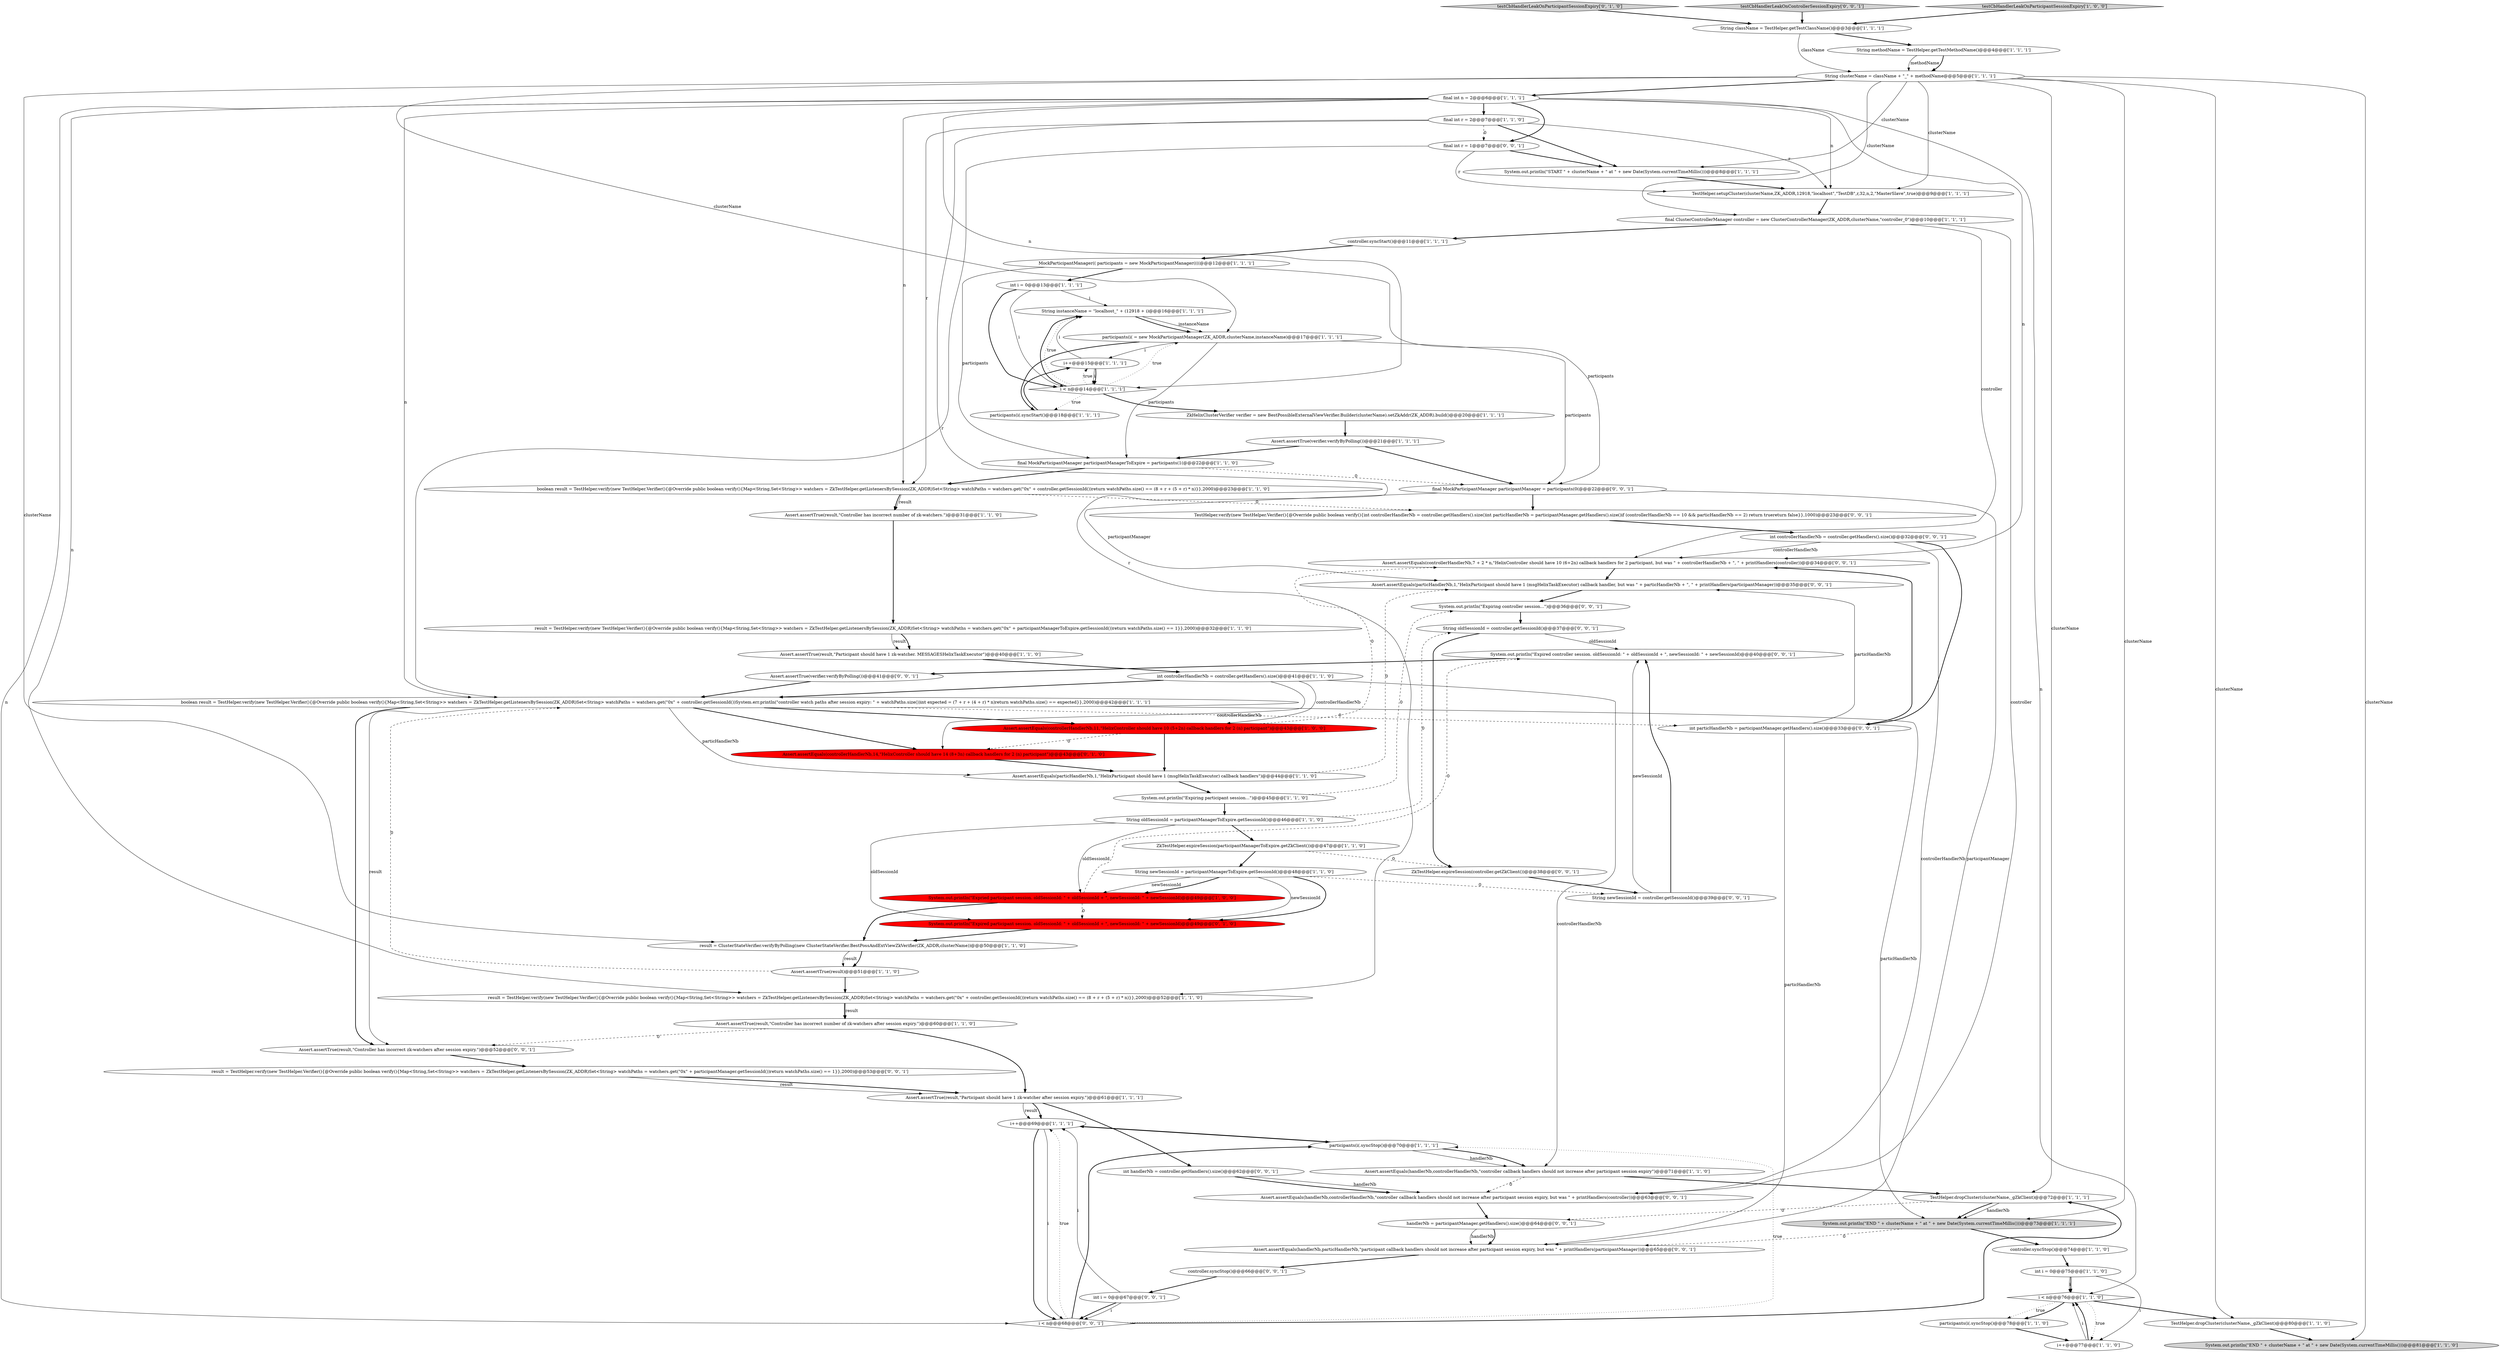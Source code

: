 digraph {
24 [style = filled, label = "final int n = 2@@@6@@@['1', '1', '1']", fillcolor = white, shape = ellipse image = "AAA0AAABBB1BBB"];
71 [style = filled, label = "System.out.println(\"Expired controller session. oldSessionId: \" + oldSessionId + \", newSessionId: \" + newSessionId)@@@40@@@['0', '0', '1']", fillcolor = white, shape = ellipse image = "AAA0AAABBB3BBB"];
5 [style = filled, label = "i++@@@69@@@['1', '1', '1']", fillcolor = white, shape = ellipse image = "AAA0AAABBB1BBB"];
30 [style = filled, label = "result = ClusterStateVerifier.verifyByPolling(new ClusterStateVerifier.BestPossAndExtViewZkVerifier(ZK_ADDR,clusterName))@@@50@@@['1', '1', '0']", fillcolor = white, shape = ellipse image = "AAA0AAABBB1BBB"];
7 [style = filled, label = "TestHelper.setupCluster(clusterName,ZK_ADDR,12918,\"localhost\",\"TestDB\",r,32,n,2,\"MasterSlave\",true)@@@9@@@['1', '1', '1']", fillcolor = white, shape = ellipse image = "AAA0AAABBB1BBB"];
32 [style = filled, label = "System.out.println(\"END \" + clusterName + \" at \" + new Date(System.currentTimeMillis()))@@@81@@@['1', '1', '0']", fillcolor = lightgray, shape = ellipse image = "AAA0AAABBB1BBB"];
52 [style = filled, label = "testCbHandlerLeakOnParticipantSessionExpiry['0', '1', '0']", fillcolor = lightgray, shape = diamond image = "AAA0AAABBB2BBB"];
49 [style = filled, label = "boolean result = TestHelper.verify(new TestHelper.Verifier(){@Override public boolean verify(){Map<String,Set<String>> watchers = ZkTestHelper.getListenersBySession(ZK_ADDR)Set<String> watchPaths = watchers.get(\"0x\" + controller.getSessionId())System.err.println(\"controller watch paths after session expiry: \" + watchPaths.size())int expected = (7 + r + (4 + r) * n)return watchPaths.size() == expected}},2000)@@@42@@@['1', '1', '1']", fillcolor = white, shape = ellipse image = "AAA0AAABBB1BBB"];
20 [style = filled, label = "String instanceName = \"localhost_\" + (12918 + i)@@@16@@@['1', '1', '1']", fillcolor = white, shape = ellipse image = "AAA0AAABBB1BBB"];
64 [style = filled, label = "testCbHandlerLeakOnControllerSessionExpiry['0', '0', '1']", fillcolor = lightgray, shape = diamond image = "AAA0AAABBB3BBB"];
72 [style = filled, label = "TestHelper.verify(new TestHelper.Verifier(){@Override public boolean verify(){int controllerHandlerNb = controller.getHandlers().size()int particHandlerNb = participantManager.getHandlers().size()if (controllerHandlerNb == 10 && particHandlerNb == 2) return truereturn false}},1000)@@@23@@@['0', '0', '1']", fillcolor = white, shape = ellipse image = "AAA0AAABBB3BBB"];
19 [style = filled, label = "i++@@@15@@@['1', '1', '1']", fillcolor = white, shape = ellipse image = "AAA0AAABBB1BBB"];
0 [style = filled, label = "int controllerHandlerNb = controller.getHandlers().size()@@@41@@@['1', '1', '0']", fillcolor = white, shape = ellipse image = "AAA0AAABBB1BBB"];
57 [style = filled, label = "String oldSessionId = controller.getSessionId()@@@37@@@['0', '0', '1']", fillcolor = white, shape = ellipse image = "AAA0AAABBB3BBB"];
13 [style = filled, label = "ZkHelixClusterVerifier verifier = new BestPossibleExternalViewVerifier.Builder(clusterName).setZkAddr(ZK_ADDR).build()@@@20@@@['1', '1', '1']", fillcolor = white, shape = ellipse image = "AAA0AAABBB1BBB"];
9 [style = filled, label = "System.out.println(\"Expried participant session. oldSessionId: \" + oldSessionId + \", newSessionId: \" + newSessionId)@@@49@@@['1', '0', '0']", fillcolor = red, shape = ellipse image = "AAA1AAABBB1BBB"];
47 [style = filled, label = "ZkTestHelper.expireSession(participantManagerToExpire.getZkClient())@@@47@@@['1', '1', '0']", fillcolor = white, shape = ellipse image = "AAA0AAABBB1BBB"];
48 [style = filled, label = "TestHelper.dropCluster(clusterName,_gZkClient)@@@80@@@['1', '1', '0']", fillcolor = white, shape = ellipse image = "AAA0AAABBB1BBB"];
54 [style = filled, label = "Assert.assertTrue(result,\"Controller has incorrect zk-watchers after session expiry.\")@@@52@@@['0', '0', '1']", fillcolor = white, shape = ellipse image = "AAA0AAABBB3BBB"];
12 [style = filled, label = "result = TestHelper.verify(new TestHelper.Verifier(){@Override public boolean verify(){Map<String,Set<String>> watchers = ZkTestHelper.getListenersBySession(ZK_ADDR)Set<String> watchPaths = watchers.get(\"0x\" + controller.getSessionId())return watchPaths.size() == (8 + r + (5 + r) * n)}},2000)@@@52@@@['1', '1', '0']", fillcolor = white, shape = ellipse image = "AAA0AAABBB1BBB"];
21 [style = filled, label = "TestHelper.dropCluster(clusterName,_gZkClient)@@@72@@@['1', '1', '1']", fillcolor = white, shape = ellipse image = "AAA0AAABBB1BBB"];
59 [style = filled, label = "controller.syncStop()@@@66@@@['0', '0', '1']", fillcolor = white, shape = ellipse image = "AAA0AAABBB3BBB"];
29 [style = filled, label = "Assert.assertTrue(result,\"Participant should have 1 zk-watcher. MESSAGESHelixTaskExecutor\")@@@40@@@['1', '1', '0']", fillcolor = white, shape = ellipse image = "AAA0AAABBB1BBB"];
62 [style = filled, label = "Assert.assertEquals(handlerNb,particHandlerNb,\"participant callback handlers should not increase after participant session expiry, but was \" + printHandlers(participantManager))@@@65@@@['0', '0', '1']", fillcolor = white, shape = ellipse image = "AAA0AAABBB3BBB"];
39 [style = filled, label = "participants(i(.syncStop()@@@70@@@['1', '1', '1']", fillcolor = white, shape = ellipse image = "AAA0AAABBB1BBB"];
65 [style = filled, label = "result = TestHelper.verify(new TestHelper.Verifier(){@Override public boolean verify(){Map<String,Set<String>> watchers = ZkTestHelper.getListenersBySession(ZK_ADDR)Set<String> watchPaths = watchers.get(\"0x\" + participantManager.getSessionId())return watchPaths.size() == 1}},2000)@@@53@@@['0', '0', '1']", fillcolor = white, shape = ellipse image = "AAA0AAABBB3BBB"];
69 [style = filled, label = "final int r = 1@@@7@@@['0', '0', '1']", fillcolor = white, shape = ellipse image = "AAA0AAABBB3BBB"];
74 [style = filled, label = "Assert.assertEquals(controllerHandlerNb,7 + 2 * n,\"HelixController should have 10 (6+2n) callback handlers for 2 participant, but was \" + controllerHandlerNb + \", \" + printHandlers(controller))@@@34@@@['0', '0', '1']", fillcolor = white, shape = ellipse image = "AAA0AAABBB3BBB"];
73 [style = filled, label = "i < n@@@68@@@['0', '0', '1']", fillcolor = white, shape = diamond image = "AAA0AAABBB3BBB"];
22 [style = filled, label = "testCbHandlerLeakOnParticipantSessionExpiry['1', '0', '0']", fillcolor = lightgray, shape = diamond image = "AAA0AAABBB1BBB"];
28 [style = filled, label = "result = TestHelper.verify(new TestHelper.Verifier(){@Override public boolean verify(){Map<String,Set<String>> watchers = ZkTestHelper.getListenersBySession(ZK_ADDR)Set<String> watchPaths = watchers.get(\"0x\" + participantManagerToExpire.getSessionId())return watchPaths.size() == 1}},2000)@@@32@@@['1', '1', '0']", fillcolor = white, shape = ellipse image = "AAA0AAABBB1BBB"];
11 [style = filled, label = "Assert.assertTrue(result)@@@51@@@['1', '1', '0']", fillcolor = white, shape = ellipse image = "AAA0AAABBB1BBB"];
33 [style = filled, label = "participants(i(.syncStop()@@@78@@@['1', '1', '0']", fillcolor = white, shape = ellipse image = "AAA0AAABBB1BBB"];
27 [style = filled, label = "String className = TestHelper.getTestClassName()@@@3@@@['1', '1', '1']", fillcolor = white, shape = ellipse image = "AAA0AAABBB1BBB"];
67 [style = filled, label = "int handlerNb = controller.getHandlers().size()@@@62@@@['0', '0', '1']", fillcolor = white, shape = ellipse image = "AAA0AAABBB3BBB"];
14 [style = filled, label = "controller.syncStop()@@@74@@@['1', '1', '0']", fillcolor = white, shape = ellipse image = "AAA0AAABBB1BBB"];
38 [style = filled, label = "final int r = 2@@@7@@@['1', '1', '0']", fillcolor = white, shape = ellipse image = "AAA0AAABBB1BBB"];
6 [style = filled, label = "System.out.println(\"START \" + clusterName + \" at \" + new Date(System.currentTimeMillis()))@@@8@@@['1', '1', '1']", fillcolor = white, shape = ellipse image = "AAA0AAABBB1BBB"];
18 [style = filled, label = "Assert.assertTrue(result,\"Controller has incorrect number of zk-watchers.\")@@@31@@@['1', '1', '0']", fillcolor = white, shape = ellipse image = "AAA0AAABBB1BBB"];
46 [style = filled, label = "controller.syncStart()@@@11@@@['1', '1', '1']", fillcolor = white, shape = ellipse image = "AAA0AAABBB1BBB"];
51 [style = filled, label = "System.out.println(\"Expired participant session. oldSessionId: \" + oldSessionId + \", newSessionId: \" + newSessionId)@@@49@@@['0', '1', '0']", fillcolor = red, shape = ellipse image = "AAA1AAABBB2BBB"];
25 [style = filled, label = "MockParticipantManager(( participants = new MockParticipantManager((((@@@12@@@['1', '1', '1']", fillcolor = white, shape = ellipse image = "AAA0AAABBB1BBB"];
17 [style = filled, label = "Assert.assertTrue(result,\"Controller has incorrect number of zk-watchers after session expiry.\")@@@60@@@['1', '1', '0']", fillcolor = white, shape = ellipse image = "AAA0AAABBB1BBB"];
44 [style = filled, label = "final ClusterControllerManager controller = new ClusterControllerManager(ZK_ADDR,clusterName,\"controller_0\")@@@10@@@['1', '1', '1']", fillcolor = white, shape = ellipse image = "AAA0AAABBB1BBB"];
50 [style = filled, label = "Assert.assertEquals(controllerHandlerNb,14,\"HelixController should have 14 (8+3n) callback handlers for 2 (n) participant\")@@@43@@@['0', '1', '0']", fillcolor = red, shape = ellipse image = "AAA1AAABBB2BBB"];
36 [style = filled, label = "System.out.println(\"END \" + clusterName + \" at \" + new Date(System.currentTimeMillis()))@@@73@@@['1', '1', '1']", fillcolor = lightgray, shape = ellipse image = "AAA0AAABBB1BBB"];
66 [style = filled, label = "final MockParticipantManager participantManager = participants(0(@@@22@@@['0', '0', '1']", fillcolor = white, shape = ellipse image = "AAA0AAABBB3BBB"];
37 [style = filled, label = "i < n@@@14@@@['1', '1', '1']", fillcolor = white, shape = diamond image = "AAA0AAABBB1BBB"];
75 [style = filled, label = "int controllerHandlerNb = controller.getHandlers().size()@@@32@@@['0', '0', '1']", fillcolor = white, shape = ellipse image = "AAA0AAABBB3BBB"];
42 [style = filled, label = "String clusterName = className + \"_\" + methodName@@@5@@@['1', '1', '1']", fillcolor = white, shape = ellipse image = "AAA0AAABBB1BBB"];
43 [style = filled, label = "participants(i(.syncStart()@@@18@@@['1', '1', '1']", fillcolor = white, shape = ellipse image = "AAA0AAABBB1BBB"];
53 [style = filled, label = "String newSessionId = controller.getSessionId()@@@39@@@['0', '0', '1']", fillcolor = white, shape = ellipse image = "AAA0AAABBB3BBB"];
1 [style = filled, label = "String oldSessionId = participantManagerToExpire.getSessionId()@@@46@@@['1', '1', '0']", fillcolor = white, shape = ellipse image = "AAA0AAABBB1BBB"];
61 [style = filled, label = "int particHandlerNb = participantManager.getHandlers().size()@@@33@@@['0', '0', '1']", fillcolor = white, shape = ellipse image = "AAA0AAABBB3BBB"];
3 [style = filled, label = "int i = 0@@@75@@@['1', '1', '0']", fillcolor = white, shape = ellipse image = "AAA0AAABBB1BBB"];
70 [style = filled, label = "Assert.assertTrue(verifier.verifyByPolling())@@@41@@@['0', '0', '1']", fillcolor = white, shape = ellipse image = "AAA0AAABBB3BBB"];
8 [style = filled, label = "String methodName = TestHelper.getTestMethodName()@@@4@@@['1', '1', '1']", fillcolor = white, shape = ellipse image = "AAA0AAABBB1BBB"];
35 [style = filled, label = "final MockParticipantManager participantManagerToExpire = participants(1(@@@22@@@['1', '1', '0']", fillcolor = white, shape = ellipse image = "AAA0AAABBB1BBB"];
26 [style = filled, label = "Assert.assertTrue(verifier.verifyByPolling())@@@21@@@['1', '1', '1']", fillcolor = white, shape = ellipse image = "AAA0AAABBB1BBB"];
15 [style = filled, label = "Assert.assertEquals(handlerNb,controllerHandlerNb,\"controller callback handlers should not increase after participant session expiry\")@@@71@@@['1', '1', '0']", fillcolor = white, shape = ellipse image = "AAA0AAABBB1BBB"];
68 [style = filled, label = "handlerNb = participantManager.getHandlers().size()@@@64@@@['0', '0', '1']", fillcolor = white, shape = ellipse image = "AAA0AAABBB3BBB"];
16 [style = filled, label = "boolean result = TestHelper.verify(new TestHelper.Verifier(){@Override public boolean verify(){Map<String,Set<String>> watchers = ZkTestHelper.getListenersBySession(ZK_ADDR)Set<String> watchPaths = watchers.get(\"0x\" + controller.getSessionId())return watchPaths.size() == (8 + r + (5 + r) * n)}},2000)@@@23@@@['1', '1', '0']", fillcolor = white, shape = ellipse image = "AAA0AAABBB1BBB"];
10 [style = filled, label = "String newSessionId = participantManagerToExpire.getSessionId()@@@48@@@['1', '1', '0']", fillcolor = white, shape = ellipse image = "AAA0AAABBB1BBB"];
56 [style = filled, label = "System.out.println(\"Expiring controller session...\")@@@36@@@['0', '0', '1']", fillcolor = white, shape = ellipse image = "AAA0AAABBB3BBB"];
45 [style = filled, label = "Assert.assertEquals(particHandlerNb,1,\"HelixParticipant should have 1 (msgHelixTaskExecutor) callback handlers\")@@@44@@@['1', '1', '0']", fillcolor = white, shape = ellipse image = "AAA0AAABBB1BBB"];
58 [style = filled, label = "ZkTestHelper.expireSession(controller.getZkClient())@@@38@@@['0', '0', '1']", fillcolor = white, shape = ellipse image = "AAA0AAABBB3BBB"];
31 [style = filled, label = "System.out.println(\"Expiring participant session...\")@@@45@@@['1', '1', '0']", fillcolor = white, shape = ellipse image = "AAA0AAABBB1BBB"];
40 [style = filled, label = "int i = 0@@@13@@@['1', '1', '1']", fillcolor = white, shape = ellipse image = "AAA0AAABBB1BBB"];
23 [style = filled, label = "Assert.assertEquals(controllerHandlerNb,11,\"HelixController should have 10 (5+2n) callback handlers for 2 (n) participant\")@@@43@@@['1', '0', '0']", fillcolor = red, shape = ellipse image = "AAA1AAABBB1BBB"];
60 [style = filled, label = "Assert.assertEquals(particHandlerNb,1,\"HelixParticipant should have 1 (msgHelixTaskExecutor) callback handler, but was \" + particHandlerNb + \", \" + printHandlers(participantManager))@@@35@@@['0', '0', '1']", fillcolor = white, shape = ellipse image = "AAA0AAABBB3BBB"];
41 [style = filled, label = "participants(i( = new MockParticipantManager(ZK_ADDR,clusterName,instanceName)@@@17@@@['1', '1', '1']", fillcolor = white, shape = ellipse image = "AAA0AAABBB1BBB"];
55 [style = filled, label = "Assert.assertEquals(handlerNb,controllerHandlerNb,\"controller callback handlers should not increase after participant session expiry, but was \" + printHandlers(controller))@@@63@@@['0', '0', '1']", fillcolor = white, shape = ellipse image = "AAA0AAABBB3BBB"];
4 [style = filled, label = "i < n@@@76@@@['1', '1', '0']", fillcolor = white, shape = diamond image = "AAA0AAABBB1BBB"];
63 [style = filled, label = "int i = 0@@@67@@@['0', '0', '1']", fillcolor = white, shape = ellipse image = "AAA0AAABBB3BBB"];
34 [style = filled, label = "i++@@@77@@@['1', '1', '0']", fillcolor = white, shape = ellipse image = "AAA0AAABBB1BBB"];
2 [style = filled, label = "Assert.assertTrue(result,\"Participant should have 1 zk-watcher after session expiry.\")@@@61@@@['1', '1', '1']", fillcolor = white, shape = ellipse image = "AAA0AAABBB1BBB"];
14->3 [style = bold, label=""];
71->70 [style = bold, label=""];
55->68 [style = bold, label=""];
46->25 [style = bold, label=""];
52->27 [style = bold, label=""];
23->45 [style = bold, label=""];
42->41 [style = solid, label="clusterName"];
19->37 [style = solid, label="i"];
15->21 [style = bold, label=""];
68->62 [style = solid, label="handlerNb"];
29->0 [style = bold, label=""];
73->21 [style = bold, label=""];
44->55 [style = solid, label="controller"];
47->10 [style = bold, label=""];
31->1 [style = bold, label=""];
57->58 [style = bold, label=""];
45->31 [style = bold, label=""];
2->67 [style = bold, label=""];
3->4 [style = bold, label=""];
4->33 [style = dotted, label="true"];
54->65 [style = bold, label=""];
3->4 [style = solid, label="i"];
43->19 [style = bold, label=""];
5->73 [style = solid, label="i"];
42->6 [style = solid, label="clusterName"];
19->20 [style = solid, label="i"];
44->46 [style = bold, label=""];
38->12 [style = solid, label="r"];
30->11 [style = bold, label=""];
63->73 [style = bold, label=""];
49->54 [style = solid, label="result"];
31->56 [style = dashed, label="0"];
21->36 [style = bold, label=""];
25->66 [style = solid, label="participants"];
39->15 [style = solid, label="handlerNb"];
73->39 [style = bold, label=""];
1->57 [style = dashed, label="0"];
26->35 [style = bold, label=""];
50->45 [style = bold, label=""];
24->73 [style = solid, label="n"];
9->71 [style = dashed, label="0"];
65->2 [style = solid, label="result"];
38->16 [style = solid, label="r"];
23->50 [style = dashed, label="0"];
24->37 [style = solid, label="n"];
10->51 [style = solid, label="newSessionId"];
44->74 [style = solid, label="controller"];
47->58 [style = dashed, label="0"];
26->66 [style = bold, label=""];
20->41 [style = solid, label="instanceName"];
25->40 [style = bold, label=""];
40->37 [style = bold, label=""];
42->21 [style = solid, label="clusterName"];
64->27 [style = bold, label=""];
61->74 [style = bold, label=""];
63->5 [style = solid, label="i"];
12->17 [style = solid, label="result"];
21->68 [style = dashed, label="0"];
10->51 [style = bold, label=""];
38->7 [style = solid, label="r"];
61->60 [style = solid, label="particHandlerNb"];
36->62 [style = dashed, label="0"];
5->39 [style = bold, label=""];
1->51 [style = solid, label="oldSessionId"];
34->4 [style = solid, label="i"];
53->71 [style = solid, label="newSessionId"];
37->19 [style = dotted, label="true"];
51->30 [style = bold, label=""];
42->30 [style = solid, label="clusterName"];
11->12 [style = bold, label=""];
24->38 [style = bold, label=""];
45->60 [style = dashed, label="0"];
61->62 [style = solid, label="particHandlerNb"];
56->57 [style = bold, label=""];
41->66 [style = solid, label="participants"];
75->61 [style = bold, label=""];
36->14 [style = bold, label=""];
18->28 [style = bold, label=""];
35->66 [style = dashed, label="0"];
19->37 [style = bold, label=""];
38->6 [style = bold, label=""];
24->74 [style = solid, label="n"];
5->73 [style = bold, label=""];
11->49 [style = dashed, label="0"];
28->29 [style = solid, label="result"];
42->44 [style = solid, label="clusterName"];
21->36 [style = solid, label="handlerNb"];
42->32 [style = solid, label="clusterName"];
20->41 [style = bold, label=""];
24->16 [style = solid, label="n"];
17->2 [style = bold, label=""];
37->41 [style = dotted, label="true"];
65->2 [style = bold, label=""];
59->63 [style = bold, label=""];
41->35 [style = solid, label="participants"];
37->20 [style = dotted, label="true"];
48->32 [style = bold, label=""];
23->74 [style = dashed, label="0"];
6->7 [style = bold, label=""];
37->13 [style = bold, label=""];
41->43 [style = bold, label=""];
27->8 [style = bold, label=""];
49->54 [style = bold, label=""];
7->44 [style = bold, label=""];
60->56 [style = bold, label=""];
28->29 [style = bold, label=""];
42->48 [style = solid, label="clusterName"];
16->18 [style = bold, label=""];
2->5 [style = solid, label="result"];
69->49 [style = solid, label="r"];
24->12 [style = solid, label="n"];
24->69 [style = bold, label=""];
39->5 [style = bold, label=""];
72->75 [style = bold, label=""];
69->7 [style = solid, label="r"];
12->17 [style = bold, label=""];
38->69 [style = dashed, label="0"];
8->42 [style = solid, label="methodName"];
24->4 [style = solid, label="n"];
49->23 [style = bold, label=""];
40->20 [style = solid, label="i"];
42->24 [style = bold, label=""];
4->33 [style = bold, label=""];
49->45 [style = solid, label="particHandlerNb"];
75->74 [style = solid, label="controllerHandlerNb"];
57->71 [style = solid, label="oldSessionId"];
10->53 [style = dashed, label="0"];
16->18 [style = solid, label="result"];
49->50 [style = bold, label=""];
40->37 [style = solid, label="i"];
73->5 [style = dotted, label="true"];
66->62 [style = solid, label="participantManager"];
9->51 [style = dashed, label="0"];
37->43 [style = dotted, label="true"];
58->53 [style = bold, label=""];
0->23 [style = solid, label="controllerHandlerNb"];
0->49 [style = bold, label=""];
13->26 [style = bold, label=""];
49->61 [style = dashed, label="0"];
74->60 [style = bold, label=""];
1->9 [style = solid, label="oldSessionId"];
25->35 [style = solid, label="participants"];
10->9 [style = bold, label=""];
4->48 [style = bold, label=""];
3->34 [style = solid, label="i"];
27->42 [style = solid, label="className"];
66->60 [style = solid, label="participantManager"];
70->49 [style = bold, label=""];
2->5 [style = bold, label=""];
49->36 [style = solid, label="particHandlerNb"];
67->55 [style = solid, label="handlerNb"];
62->59 [style = bold, label=""];
39->15 [style = bold, label=""];
35->16 [style = bold, label=""];
10->9 [style = solid, label="newSessionId"];
0->15 [style = solid, label="controllerHandlerNb"];
42->7 [style = solid, label="clusterName"];
69->6 [style = bold, label=""];
68->62 [style = bold, label=""];
75->55 [style = solid, label="controllerHandlerNb"];
0->50 [style = solid, label="controllerHandlerNb"];
37->20 [style = bold, label=""];
9->30 [style = bold, label=""];
41->19 [style = solid, label="i"];
24->49 [style = solid, label="n"];
24->7 [style = solid, label="n"];
30->11 [style = solid, label="result"];
53->71 [style = bold, label=""];
67->55 [style = bold, label=""];
15->55 [style = dashed, label="0"];
1->47 [style = bold, label=""];
8->42 [style = bold, label=""];
42->36 [style = solid, label="clusterName"];
22->27 [style = bold, label=""];
16->72 [style = dashed, label="0"];
66->72 [style = bold, label=""];
4->34 [style = dotted, label="true"];
34->4 [style = bold, label=""];
63->73 [style = solid, label="i"];
33->34 [style = bold, label=""];
73->39 [style = dotted, label="true"];
17->54 [style = dashed, label="0"];
}
